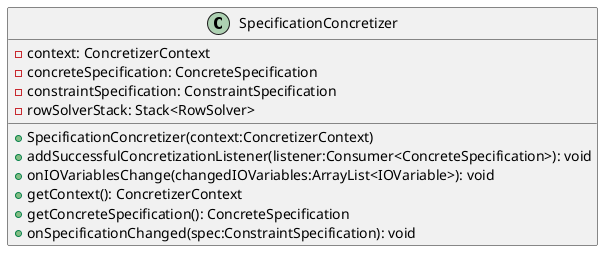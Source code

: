 @startuml

    class SpecificationConcretizer {
        -context: ConcretizerContext
        -concreteSpecification: ConcreteSpecification
        -constraintSpecification: ConstraintSpecification
        -rowSolverStack: Stack<RowSolver>
        +SpecificationConcretizer(context:ConcretizerContext)
        +addSuccessfulConcretizationListener(listener:Consumer<ConcreteSpecification>): void
        +onIOVariablesChange(changedIOVariables:ArrayList<IOVariable>): void
        +getContext(): ConcretizerContext
        +getConcreteSpecification(): ConcreteSpecification
        +onSpecificationChanged(spec:ConstraintSpecification): void
    }

@enduml
